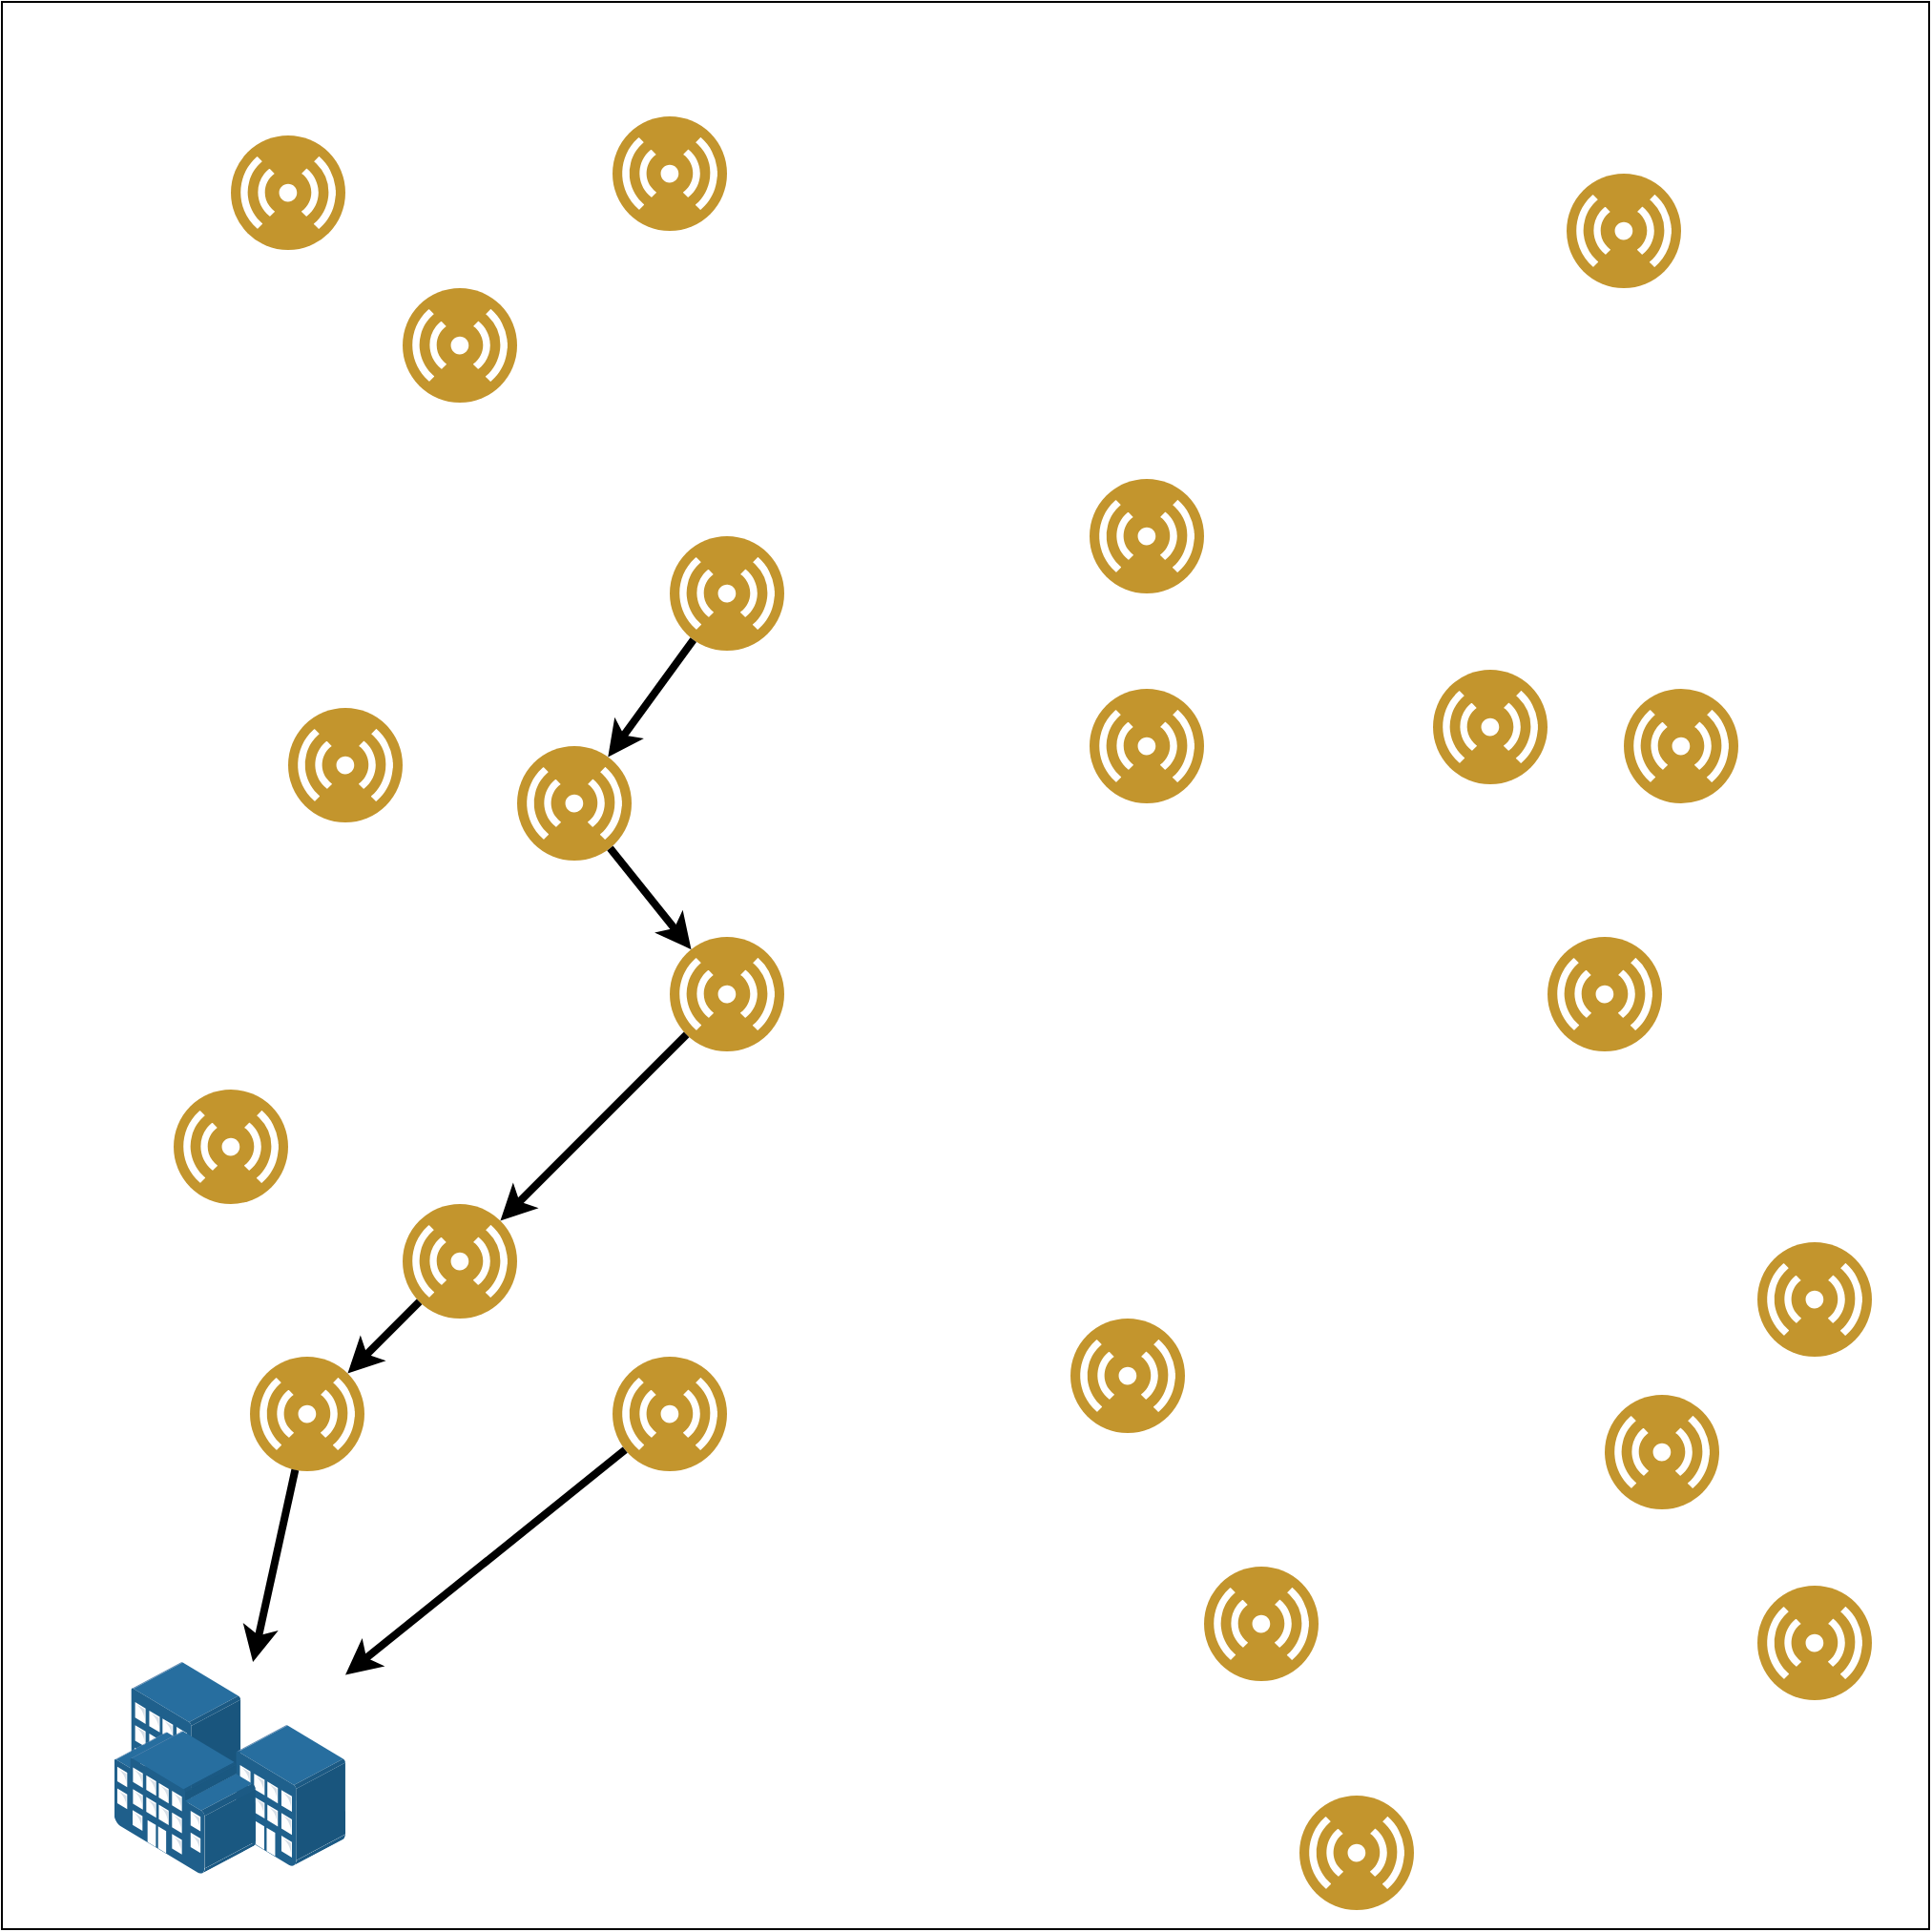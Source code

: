 <mxfile version="24.2.8" type="device">
  <diagram name="Page-1" id="0QLVTyBH8GF_LAYRk_Er">
    <mxGraphModel dx="3249" dy="720" grid="1" gridSize="10" guides="1" tooltips="1" connect="1" arrows="1" fold="1" page="0" pageScale="1" pageWidth="827" pageHeight="1169" math="0" shadow="0">
      <root>
        <mxCell id="0" />
        <mxCell id="1" parent="0" />
        <mxCell id="ca2eoPQA2FVx0qUJagWw-1" value="" style="whiteSpace=wrap;html=1;aspect=fixed;fillColor=none;movable=1;resizable=1;rotatable=1;deletable=1;editable=1;locked=0;connectable=1;" parent="1" vertex="1">
          <mxGeometry x="-1170" y="670" width="1010" height="1010" as="geometry" />
        </mxCell>
        <mxCell id="ca2eoPQA2FVx0qUJagWw-5" value="" style="image;aspect=fixed;perimeter=ellipsePerimeter;html=1;align=center;shadow=0;dashed=0;fontColor=#4277BB;labelBackgroundColor=default;fontSize=12;spacingTop=3;image=img/lib/ibm/users/sensor.svg;" parent="1" vertex="1">
          <mxGeometry x="-850" y="1380" width="60" height="60" as="geometry" />
        </mxCell>
        <mxCell id="ca2eoPQA2FVx0qUJagWw-6" value="" style="image;aspect=fixed;perimeter=ellipsePerimeter;html=1;align=center;shadow=0;dashed=0;fontColor=#4277BB;labelBackgroundColor=default;fontSize=12;spacingTop=3;image=img/lib/ibm/users/sensor.svg;" parent="1" vertex="1">
          <mxGeometry x="-960" y="1300" width="60" height="60" as="geometry" />
        </mxCell>
        <mxCell id="ca2eoPQA2FVx0qUJagWw-7" value="" style="image;aspect=fixed;perimeter=ellipsePerimeter;html=1;align=center;shadow=0;dashed=0;fontColor=#4277BB;labelBackgroundColor=default;fontSize=12;spacingTop=3;image=img/lib/ibm/users/sensor.svg;" parent="1" vertex="1">
          <mxGeometry x="-1080" y="1240" width="60" height="60" as="geometry" />
        </mxCell>
        <mxCell id="ca2eoPQA2FVx0qUJagWw-8" value="" style="image;aspect=fixed;perimeter=ellipsePerimeter;html=1;align=center;shadow=0;dashed=0;fontColor=#4277BB;labelBackgroundColor=default;fontSize=12;spacingTop=3;image=img/lib/ibm/users/sensor.svg;" parent="1" vertex="1">
          <mxGeometry x="-350.0" y="760" width="60" height="60" as="geometry" />
        </mxCell>
        <mxCell id="ca2eoPQA2FVx0qUJagWw-9" value="" style="image;aspect=fixed;perimeter=ellipsePerimeter;html=1;align=center;shadow=0;dashed=0;fontColor=#4277BB;labelBackgroundColor=default;fontSize=12;spacingTop=3;image=img/lib/ibm/users/sensor.svg;" parent="1" vertex="1">
          <mxGeometry x="-1020" y="1040" width="60" height="60" as="geometry" />
        </mxCell>
        <mxCell id="ca2eoPQA2FVx0qUJagWw-10" value="" style="image;aspect=fixed;perimeter=ellipsePerimeter;html=1;align=center;shadow=0;dashed=0;fontColor=#4277BB;labelBackgroundColor=default;fontSize=12;spacingTop=3;image=img/lib/ibm/users/sensor.svg;" parent="1" vertex="1">
          <mxGeometry x="-900" y="1060" width="60" height="60" as="geometry" />
        </mxCell>
        <mxCell id="ca2eoPQA2FVx0qUJagWw-11" value="" style="image;aspect=fixed;perimeter=ellipsePerimeter;html=1;align=center;shadow=0;dashed=0;fontColor=#4277BB;labelBackgroundColor=default;fontSize=12;spacingTop=3;image=img/lib/ibm/users/sensor.svg;" parent="1" vertex="1">
          <mxGeometry x="-820" y="1160" width="60" height="60" as="geometry" />
        </mxCell>
        <mxCell id="ca2eoPQA2FVx0qUJagWw-12" value="" style="image;aspect=fixed;perimeter=ellipsePerimeter;html=1;align=center;shadow=0;dashed=0;fontColor=#4277BB;labelBackgroundColor=default;fontSize=12;spacingTop=3;image=img/lib/ibm/users/sensor.svg;" parent="1" vertex="1">
          <mxGeometry x="-960" y="820" width="60" height="60" as="geometry" />
        </mxCell>
        <mxCell id="ca2eoPQA2FVx0qUJagWw-13" value="" style="image;aspect=fixed;perimeter=ellipsePerimeter;html=1;align=center;shadow=0;dashed=0;fontColor=#4277BB;labelBackgroundColor=default;fontSize=12;spacingTop=3;image=img/lib/ibm/users/sensor.svg;" parent="1" vertex="1">
          <mxGeometry x="-850" y="730" width="60" height="60" as="geometry" />
        </mxCell>
        <mxCell id="ca2eoPQA2FVx0qUJagWw-14" value="" style="image;aspect=fixed;perimeter=ellipsePerimeter;html=1;align=center;shadow=0;dashed=0;fontColor=#4277BB;labelBackgroundColor=default;fontSize=12;spacingTop=3;image=img/lib/ibm/users/sensor.svg;" parent="1" vertex="1">
          <mxGeometry x="-1050" y="740" width="60" height="60" as="geometry" />
        </mxCell>
        <mxCell id="ca2eoPQA2FVx0qUJagWw-15" value="" style="image;aspect=fixed;perimeter=ellipsePerimeter;html=1;align=center;shadow=0;dashed=0;fontColor=#4277BB;labelBackgroundColor=default;fontSize=12;spacingTop=3;image=img/lib/ibm/users/sensor.svg;" parent="1" vertex="1">
          <mxGeometry x="-820" y="950" width="60" height="60" as="geometry" />
        </mxCell>
        <mxCell id="ca2eoPQA2FVx0qUJagWw-16" value="" style="image;aspect=fixed;perimeter=ellipsePerimeter;html=1;align=center;shadow=0;dashed=0;fontColor=#4277BB;labelBackgroundColor=default;fontSize=12;spacingTop=3;image=img/lib/ibm/users/sensor.svg;" parent="1" vertex="1">
          <mxGeometry x="-600" y="920" width="60" height="60" as="geometry" />
        </mxCell>
        <mxCell id="ca2eoPQA2FVx0qUJagWw-17" value="" style="image;aspect=fixed;perimeter=ellipsePerimeter;html=1;align=center;shadow=0;dashed=0;fontColor=#4277BB;labelBackgroundColor=default;fontSize=12;spacingTop=3;image=img/lib/ibm/users/sensor.svg;" parent="1" vertex="1">
          <mxGeometry x="-320" y="1030" width="60" height="60" as="geometry" />
        </mxCell>
        <mxCell id="ca2eoPQA2FVx0qUJagWw-18" value="" style="image;aspect=fixed;perimeter=ellipsePerimeter;html=1;align=center;shadow=0;dashed=0;fontColor=#4277BB;labelBackgroundColor=default;fontSize=12;spacingTop=3;image=img/lib/ibm/users/sensor.svg;" parent="1" vertex="1">
          <mxGeometry x="-420" y="1020" width="60" height="60" as="geometry" />
        </mxCell>
        <mxCell id="ca2eoPQA2FVx0qUJagWw-19" value="" style="image;aspect=fixed;perimeter=ellipsePerimeter;html=1;align=center;shadow=0;dashed=0;fontColor=#4277BB;labelBackgroundColor=default;fontSize=12;spacingTop=3;image=img/lib/ibm/users/sensor.svg;" parent="1" vertex="1">
          <mxGeometry x="-360" y="1160" width="60" height="60" as="geometry" />
        </mxCell>
        <mxCell id="ca2eoPQA2FVx0qUJagWw-20" value="" style="image;aspect=fixed;perimeter=ellipsePerimeter;html=1;align=center;shadow=0;dashed=0;fontColor=#4277BB;labelBackgroundColor=default;fontSize=12;spacingTop=3;image=img/lib/ibm/users/sensor.svg;" parent="1" vertex="1">
          <mxGeometry x="-250" y="1320" width="60" height="60" as="geometry" />
        </mxCell>
        <mxCell id="ca2eoPQA2FVx0qUJagWw-21" value="" style="image;aspect=fixed;perimeter=ellipsePerimeter;html=1;align=center;shadow=0;dashed=0;fontColor=#4277BB;labelBackgroundColor=default;fontSize=12;spacingTop=3;image=img/lib/ibm/users/sensor.svg;" parent="1" vertex="1">
          <mxGeometry x="-330" y="1400" width="60" height="60" as="geometry" />
        </mxCell>
        <mxCell id="ca2eoPQA2FVx0qUJagWw-22" value="" style="image;aspect=fixed;perimeter=ellipsePerimeter;html=1;align=center;shadow=0;dashed=0;fontColor=#4277BB;labelBackgroundColor=default;fontSize=12;spacingTop=3;image=img/lib/ibm/users/sensor.svg;" parent="1" vertex="1">
          <mxGeometry x="-250" y="1500" width="60" height="60" as="geometry" />
        </mxCell>
        <mxCell id="ca2eoPQA2FVx0qUJagWw-23" value="" style="image;aspect=fixed;perimeter=ellipsePerimeter;html=1;align=center;shadow=0;dashed=0;fontColor=#4277BB;labelBackgroundColor=default;fontSize=12;spacingTop=3;image=img/lib/ibm/users/sensor.svg;" parent="1" vertex="1">
          <mxGeometry x="-540" y="1490" width="60" height="60" as="geometry" />
        </mxCell>
        <mxCell id="ca2eoPQA2FVx0qUJagWw-24" value="" style="image;aspect=fixed;perimeter=ellipsePerimeter;html=1;align=center;shadow=0;dashed=0;fontColor=#4277BB;labelBackgroundColor=default;fontSize=12;spacingTop=3;image=img/lib/ibm/users/sensor.svg;" parent="1" vertex="1">
          <mxGeometry x="-610" y="1360" width="60" height="60" as="geometry" />
        </mxCell>
        <mxCell id="ca2eoPQA2FVx0qUJagWw-25" value="" style="image;aspect=fixed;perimeter=ellipsePerimeter;html=1;align=center;shadow=0;dashed=0;fontColor=#4277BB;labelBackgroundColor=default;fontSize=12;spacingTop=3;image=img/lib/ibm/users/sensor.svg;" parent="1" vertex="1">
          <mxGeometry x="-490" y="1610" width="60" height="60" as="geometry" />
        </mxCell>
        <mxCell id="ca2eoPQA2FVx0qUJagWw-26" value="" style="image;aspect=fixed;perimeter=ellipsePerimeter;html=1;align=center;shadow=0;dashed=0;fontColor=#4277BB;labelBackgroundColor=default;fontSize=12;spacingTop=3;image=img/lib/ibm/users/sensor.svg;" parent="1" vertex="1">
          <mxGeometry x="-600" y="1030" width="60" height="60" as="geometry" />
        </mxCell>
        <mxCell id="ca2eoPQA2FVx0qUJagWw-27" value="" style="image;aspect=fixed;perimeter=ellipsePerimeter;html=1;align=center;shadow=0;dashed=0;fontColor=#4277BB;labelBackgroundColor=default;fontSize=12;spacingTop=3;image=img/lib/ibm/users/sensor.svg;" parent="1" vertex="1">
          <mxGeometry x="-1040" y="1380" width="60" height="60" as="geometry" />
        </mxCell>
        <mxCell id="Lml63t_bM94KS8NLxwf1-3" value="" style="image;points=[];aspect=fixed;html=1;align=center;shadow=0;dashed=0;image=img/lib/allied_telesis/buildings/Building_Cluster.svg;" parent="1" vertex="1">
          <mxGeometry x="-1111.2" y="1540" width="121.2" height="111" as="geometry" />
        </mxCell>
        <mxCell id="F16AG0Zg8DlrjXfRnkdK-1" value="" style="endArrow=classic;html=1;rounded=0;strokeWidth=4;" edge="1" parent="1" source="ca2eoPQA2FVx0qUJagWw-5" target="Lml63t_bM94KS8NLxwf1-3">
          <mxGeometry width="50" height="50" relative="1" as="geometry">
            <mxPoint x="-600" y="1180" as="sourcePoint" />
            <mxPoint x="-550" y="1130" as="targetPoint" />
          </mxGeometry>
        </mxCell>
        <mxCell id="F16AG0Zg8DlrjXfRnkdK-2" value="" style="endArrow=classic;html=1;rounded=0;strokeWidth=4;" edge="1" parent="1" source="ca2eoPQA2FVx0qUJagWw-11" target="ca2eoPQA2FVx0qUJagWw-6">
          <mxGeometry width="50" height="50" relative="1" as="geometry">
            <mxPoint x="-600" y="1180" as="sourcePoint" />
            <mxPoint x="-550" y="1130" as="targetPoint" />
          </mxGeometry>
        </mxCell>
        <mxCell id="F16AG0Zg8DlrjXfRnkdK-3" value="" style="endArrow=classic;html=1;rounded=0;strokeWidth=4;" edge="1" parent="1" source="ca2eoPQA2FVx0qUJagWw-6" target="ca2eoPQA2FVx0qUJagWw-27">
          <mxGeometry width="50" height="50" relative="1" as="geometry">
            <mxPoint x="-600" y="1180" as="sourcePoint" />
            <mxPoint x="-550" y="1130" as="targetPoint" />
          </mxGeometry>
        </mxCell>
        <mxCell id="F16AG0Zg8DlrjXfRnkdK-4" value="" style="endArrow=classic;html=1;rounded=0;strokeWidth=4;" edge="1" parent="1" source="ca2eoPQA2FVx0qUJagWw-27" target="Lml63t_bM94KS8NLxwf1-3">
          <mxGeometry width="50" height="50" relative="1" as="geometry">
            <mxPoint x="-600" y="1180" as="sourcePoint" />
            <mxPoint x="-550" y="1130" as="targetPoint" />
          </mxGeometry>
        </mxCell>
        <mxCell id="F16AG0Zg8DlrjXfRnkdK-5" value="" style="endArrow=classic;html=1;rounded=0;strokeWidth=4;" edge="1" parent="1" source="ca2eoPQA2FVx0qUJagWw-10" target="ca2eoPQA2FVx0qUJagWw-11">
          <mxGeometry width="50" height="50" relative="1" as="geometry">
            <mxPoint x="-600" y="1180" as="sourcePoint" />
            <mxPoint x="-550" y="1130" as="targetPoint" />
          </mxGeometry>
        </mxCell>
        <mxCell id="F16AG0Zg8DlrjXfRnkdK-6" value="" style="endArrow=classic;html=1;rounded=0;strokeWidth=4;" edge="1" parent="1" source="ca2eoPQA2FVx0qUJagWw-15" target="ca2eoPQA2FVx0qUJagWw-10">
          <mxGeometry width="50" height="50" relative="1" as="geometry">
            <mxPoint x="-600" y="1180" as="sourcePoint" />
            <mxPoint x="-550" y="1130" as="targetPoint" />
          </mxGeometry>
        </mxCell>
      </root>
    </mxGraphModel>
  </diagram>
</mxfile>
